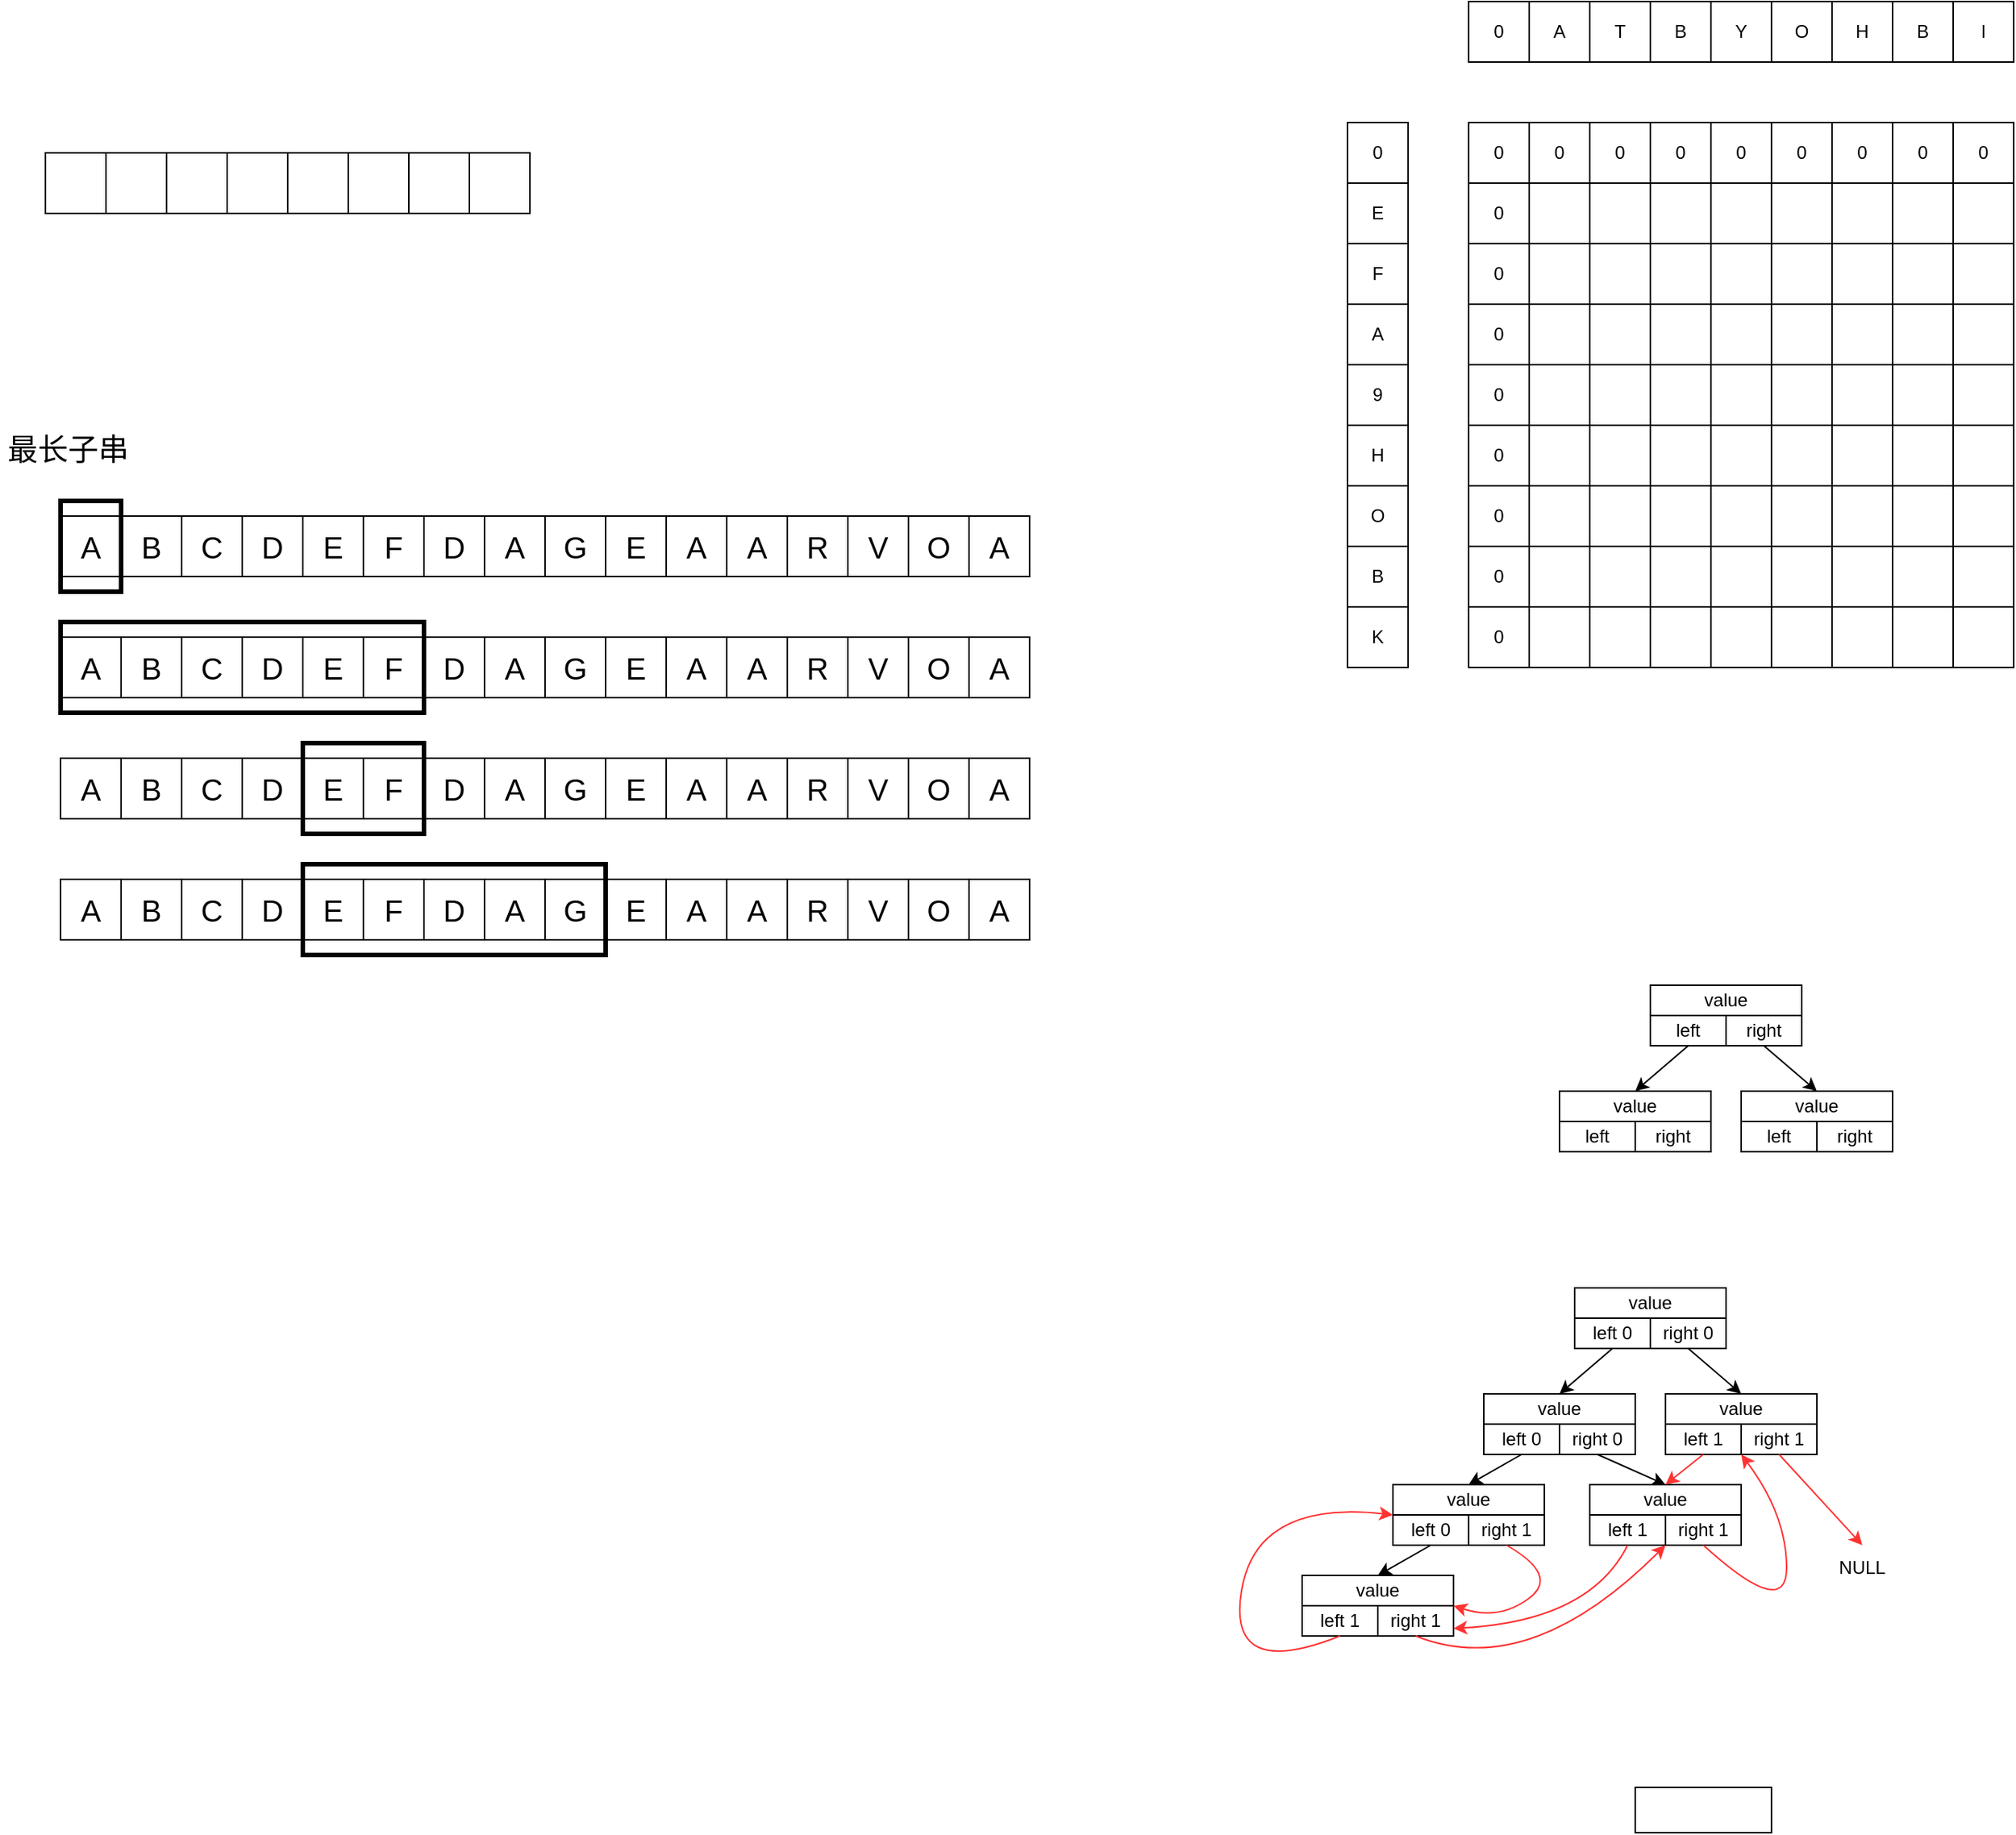 <mxfile version="26.2.4">
  <diagram name="第 1 页" id="3titgzVjiqhGqrw3cSma">
    <mxGraphModel dx="371" dy="494" grid="1" gridSize="10" guides="1" tooltips="1" connect="1" arrows="1" fold="1" page="1" pageScale="1" pageWidth="827" pageHeight="1169" math="0" shadow="0">
      <root>
        <mxCell id="0" />
        <mxCell id="1" parent="0" />
        <mxCell id="JuDqGbbSawKdHC7prrvu-1" value="" style="rounded=0;whiteSpace=wrap;html=1;" parent="1" vertex="1">
          <mxGeometry x="80" y="200" width="40" height="40" as="geometry" />
        </mxCell>
        <mxCell id="JuDqGbbSawKdHC7prrvu-2" value="" style="rounded=0;whiteSpace=wrap;html=1;" parent="1" vertex="1">
          <mxGeometry x="120" y="200" width="40" height="40" as="geometry" />
        </mxCell>
        <mxCell id="JuDqGbbSawKdHC7prrvu-5" value="" style="rounded=0;whiteSpace=wrap;html=1;" parent="1" vertex="1">
          <mxGeometry x="160" y="200" width="40" height="40" as="geometry" />
        </mxCell>
        <mxCell id="JuDqGbbSawKdHC7prrvu-6" value="" style="rounded=0;whiteSpace=wrap;html=1;" parent="1" vertex="1">
          <mxGeometry x="200" y="200" width="40" height="40" as="geometry" />
        </mxCell>
        <mxCell id="JuDqGbbSawKdHC7prrvu-7" value="" style="rounded=0;whiteSpace=wrap;html=1;" parent="1" vertex="1">
          <mxGeometry x="240" y="200" width="40" height="40" as="geometry" />
        </mxCell>
        <mxCell id="JuDqGbbSawKdHC7prrvu-8" value="" style="rounded=0;whiteSpace=wrap;html=1;" parent="1" vertex="1">
          <mxGeometry x="280" y="200" width="40" height="40" as="geometry" />
        </mxCell>
        <mxCell id="JuDqGbbSawKdHC7prrvu-9" value="" style="rounded=0;whiteSpace=wrap;html=1;" parent="1" vertex="1">
          <mxGeometry x="320" y="200" width="40" height="40" as="geometry" />
        </mxCell>
        <mxCell id="JuDqGbbSawKdHC7prrvu-10" value="" style="rounded=0;whiteSpace=wrap;html=1;" parent="1" vertex="1">
          <mxGeometry x="360" y="200" width="40" height="40" as="geometry" />
        </mxCell>
        <mxCell id="JuDqGbbSawKdHC7prrvu-12" value="&lt;font style=&quot;font-size: 20px;&quot;&gt;A&lt;/font&gt;" style="rounded=0;whiteSpace=wrap;html=1;" parent="1" vertex="1">
          <mxGeometry x="90" y="440" width="40" height="40" as="geometry" />
        </mxCell>
        <mxCell id="JuDqGbbSawKdHC7prrvu-20" value="&lt;font style=&quot;font-size: 20px;&quot;&gt;最长子串&lt;/font&gt;" style="text;html=1;align=center;verticalAlign=middle;whiteSpace=wrap;rounded=0;" parent="1" vertex="1">
          <mxGeometry x="50" y="380" width="90" height="30" as="geometry" />
        </mxCell>
        <mxCell id="JuDqGbbSawKdHC7prrvu-21" value="&lt;font style=&quot;font-size: 20px;&quot;&gt;B&lt;/font&gt;" style="rounded=0;whiteSpace=wrap;html=1;" parent="1" vertex="1">
          <mxGeometry x="130" y="440" width="40" height="40" as="geometry" />
        </mxCell>
        <mxCell id="JuDqGbbSawKdHC7prrvu-22" value="&lt;font style=&quot;font-size: 20px;&quot;&gt;C&lt;/font&gt;" style="rounded=0;whiteSpace=wrap;html=1;" parent="1" vertex="1">
          <mxGeometry x="170" y="440" width="40" height="40" as="geometry" />
        </mxCell>
        <mxCell id="JuDqGbbSawKdHC7prrvu-23" value="&lt;font style=&quot;font-size: 20px;&quot;&gt;D&lt;/font&gt;" style="rounded=0;whiteSpace=wrap;html=1;" parent="1" vertex="1">
          <mxGeometry x="210" y="440" width="40" height="40" as="geometry" />
        </mxCell>
        <mxCell id="JuDqGbbSawKdHC7prrvu-24" value="&lt;font style=&quot;font-size: 20px;&quot;&gt;E&lt;/font&gt;" style="rounded=0;whiteSpace=wrap;html=1;" parent="1" vertex="1">
          <mxGeometry x="250" y="440" width="40" height="40" as="geometry" />
        </mxCell>
        <mxCell id="JuDqGbbSawKdHC7prrvu-25" value="&lt;font style=&quot;font-size: 20px;&quot;&gt;F&lt;/font&gt;" style="rounded=0;whiteSpace=wrap;html=1;" parent="1" vertex="1">
          <mxGeometry x="290" y="440" width="40" height="40" as="geometry" />
        </mxCell>
        <mxCell id="JuDqGbbSawKdHC7prrvu-26" value="&lt;font style=&quot;font-size: 20px;&quot;&gt;D&lt;/font&gt;" style="rounded=0;whiteSpace=wrap;html=1;" parent="1" vertex="1">
          <mxGeometry x="330" y="440" width="40" height="40" as="geometry" />
        </mxCell>
        <mxCell id="JuDqGbbSawKdHC7prrvu-27" value="&lt;font style=&quot;font-size: 20px;&quot;&gt;A&lt;/font&gt;" style="rounded=0;whiteSpace=wrap;html=1;" parent="1" vertex="1">
          <mxGeometry x="370" y="440" width="40" height="40" as="geometry" />
        </mxCell>
        <mxCell id="JuDqGbbSawKdHC7prrvu-28" value="&lt;font style=&quot;font-size: 20px;&quot;&gt;G&lt;/font&gt;" style="rounded=0;whiteSpace=wrap;html=1;" parent="1" vertex="1">
          <mxGeometry x="410" y="440" width="40" height="40" as="geometry" />
        </mxCell>
        <mxCell id="JuDqGbbSawKdHC7prrvu-29" value="&lt;font style=&quot;font-size: 20px;&quot;&gt;E&lt;/font&gt;" style="rounded=0;whiteSpace=wrap;html=1;" parent="1" vertex="1">
          <mxGeometry x="450" y="440" width="40" height="40" as="geometry" />
        </mxCell>
        <mxCell id="JuDqGbbSawKdHC7prrvu-30" value="&lt;font style=&quot;font-size: 20px;&quot;&gt;A&lt;/font&gt;" style="rounded=0;whiteSpace=wrap;html=1;" parent="1" vertex="1">
          <mxGeometry x="490" y="440" width="40" height="40" as="geometry" />
        </mxCell>
        <mxCell id="JuDqGbbSawKdHC7prrvu-31" value="&lt;font style=&quot;font-size: 20px;&quot;&gt;A&lt;/font&gt;" style="rounded=0;whiteSpace=wrap;html=1;" parent="1" vertex="1">
          <mxGeometry x="530" y="440" width="40" height="40" as="geometry" />
        </mxCell>
        <mxCell id="JuDqGbbSawKdHC7prrvu-32" value="&lt;font style=&quot;font-size: 20px;&quot;&gt;R&lt;/font&gt;" style="rounded=0;whiteSpace=wrap;html=1;" parent="1" vertex="1">
          <mxGeometry x="570" y="440" width="40" height="40" as="geometry" />
        </mxCell>
        <mxCell id="JuDqGbbSawKdHC7prrvu-33" value="&lt;font style=&quot;font-size: 20px;&quot;&gt;V&lt;/font&gt;" style="rounded=0;whiteSpace=wrap;html=1;" parent="1" vertex="1">
          <mxGeometry x="610" y="440" width="40" height="40" as="geometry" />
        </mxCell>
        <mxCell id="JuDqGbbSawKdHC7prrvu-34" value="&lt;font style=&quot;font-size: 20px;&quot;&gt;O&lt;/font&gt;" style="rounded=0;whiteSpace=wrap;html=1;" parent="1" vertex="1">
          <mxGeometry x="650" y="440" width="40" height="40" as="geometry" />
        </mxCell>
        <mxCell id="JuDqGbbSawKdHC7prrvu-35" value="&lt;font style=&quot;font-size: 20px;&quot;&gt;A&lt;/font&gt;" style="rounded=0;whiteSpace=wrap;html=1;" parent="1" vertex="1">
          <mxGeometry x="690" y="440" width="40" height="40" as="geometry" />
        </mxCell>
        <mxCell id="JuDqGbbSawKdHC7prrvu-11" value="" style="rounded=0;whiteSpace=wrap;html=1;fillColor=none;strokeWidth=3;" parent="1" vertex="1">
          <mxGeometry x="90" y="430" width="40" height="60" as="geometry" />
        </mxCell>
        <mxCell id="JuDqGbbSawKdHC7prrvu-53" value="&lt;font style=&quot;font-size: 20px;&quot;&gt;A&lt;/font&gt;" style="rounded=0;whiteSpace=wrap;html=1;" parent="1" vertex="1">
          <mxGeometry x="90" y="520" width="40" height="40" as="geometry" />
        </mxCell>
        <mxCell id="JuDqGbbSawKdHC7prrvu-54" value="&lt;font style=&quot;font-size: 20px;&quot;&gt;B&lt;/font&gt;" style="rounded=0;whiteSpace=wrap;html=1;" parent="1" vertex="1">
          <mxGeometry x="130" y="520" width="40" height="40" as="geometry" />
        </mxCell>
        <mxCell id="JuDqGbbSawKdHC7prrvu-55" value="&lt;font style=&quot;font-size: 20px;&quot;&gt;C&lt;/font&gt;" style="rounded=0;whiteSpace=wrap;html=1;" parent="1" vertex="1">
          <mxGeometry x="170" y="520" width="40" height="40" as="geometry" />
        </mxCell>
        <mxCell id="JuDqGbbSawKdHC7prrvu-56" value="&lt;font style=&quot;font-size: 20px;&quot;&gt;D&lt;/font&gt;" style="rounded=0;whiteSpace=wrap;html=1;" parent="1" vertex="1">
          <mxGeometry x="210" y="520" width="40" height="40" as="geometry" />
        </mxCell>
        <mxCell id="JuDqGbbSawKdHC7prrvu-57" value="&lt;font style=&quot;font-size: 20px;&quot;&gt;E&lt;/font&gt;" style="rounded=0;whiteSpace=wrap;html=1;" parent="1" vertex="1">
          <mxGeometry x="250" y="520" width="40" height="40" as="geometry" />
        </mxCell>
        <mxCell id="JuDqGbbSawKdHC7prrvu-58" value="&lt;font style=&quot;font-size: 20px;&quot;&gt;F&lt;/font&gt;" style="rounded=0;whiteSpace=wrap;html=1;" parent="1" vertex="1">
          <mxGeometry x="290" y="520" width="40" height="40" as="geometry" />
        </mxCell>
        <mxCell id="JuDqGbbSawKdHC7prrvu-59" value="&lt;font style=&quot;font-size: 20px;&quot;&gt;D&lt;/font&gt;" style="rounded=0;whiteSpace=wrap;html=1;" parent="1" vertex="1">
          <mxGeometry x="330" y="520" width="40" height="40" as="geometry" />
        </mxCell>
        <mxCell id="JuDqGbbSawKdHC7prrvu-60" value="&lt;font style=&quot;font-size: 20px;&quot;&gt;A&lt;/font&gt;" style="rounded=0;whiteSpace=wrap;html=1;" parent="1" vertex="1">
          <mxGeometry x="370" y="520" width="40" height="40" as="geometry" />
        </mxCell>
        <mxCell id="JuDqGbbSawKdHC7prrvu-61" value="&lt;font style=&quot;font-size: 20px;&quot;&gt;G&lt;/font&gt;" style="rounded=0;whiteSpace=wrap;html=1;" parent="1" vertex="1">
          <mxGeometry x="410" y="520" width="40" height="40" as="geometry" />
        </mxCell>
        <mxCell id="JuDqGbbSawKdHC7prrvu-62" value="&lt;font style=&quot;font-size: 20px;&quot;&gt;E&lt;/font&gt;" style="rounded=0;whiteSpace=wrap;html=1;" parent="1" vertex="1">
          <mxGeometry x="450" y="520" width="40" height="40" as="geometry" />
        </mxCell>
        <mxCell id="JuDqGbbSawKdHC7prrvu-63" value="&lt;font style=&quot;font-size: 20px;&quot;&gt;A&lt;/font&gt;" style="rounded=0;whiteSpace=wrap;html=1;" parent="1" vertex="1">
          <mxGeometry x="490" y="520" width="40" height="40" as="geometry" />
        </mxCell>
        <mxCell id="JuDqGbbSawKdHC7prrvu-64" value="&lt;font style=&quot;font-size: 20px;&quot;&gt;A&lt;/font&gt;" style="rounded=0;whiteSpace=wrap;html=1;" parent="1" vertex="1">
          <mxGeometry x="530" y="520" width="40" height="40" as="geometry" />
        </mxCell>
        <mxCell id="JuDqGbbSawKdHC7prrvu-65" value="&lt;font style=&quot;font-size: 20px;&quot;&gt;R&lt;/font&gt;" style="rounded=0;whiteSpace=wrap;html=1;" parent="1" vertex="1">
          <mxGeometry x="570" y="520" width="40" height="40" as="geometry" />
        </mxCell>
        <mxCell id="JuDqGbbSawKdHC7prrvu-66" value="&lt;font style=&quot;font-size: 20px;&quot;&gt;V&lt;/font&gt;" style="rounded=0;whiteSpace=wrap;html=1;" parent="1" vertex="1">
          <mxGeometry x="610" y="520" width="40" height="40" as="geometry" />
        </mxCell>
        <mxCell id="JuDqGbbSawKdHC7prrvu-67" value="&lt;font style=&quot;font-size: 20px;&quot;&gt;O&lt;/font&gt;" style="rounded=0;whiteSpace=wrap;html=1;" parent="1" vertex="1">
          <mxGeometry x="650" y="520" width="40" height="40" as="geometry" />
        </mxCell>
        <mxCell id="JuDqGbbSawKdHC7prrvu-68" value="&lt;font style=&quot;font-size: 20px;&quot;&gt;A&lt;/font&gt;" style="rounded=0;whiteSpace=wrap;html=1;" parent="1" vertex="1">
          <mxGeometry x="690" y="520" width="40" height="40" as="geometry" />
        </mxCell>
        <mxCell id="JuDqGbbSawKdHC7prrvu-69" value="" style="rounded=0;whiteSpace=wrap;html=1;fillColor=none;strokeWidth=3;" parent="1" vertex="1">
          <mxGeometry x="90" y="510" width="240" height="60" as="geometry" />
        </mxCell>
        <mxCell id="JuDqGbbSawKdHC7prrvu-71" value="&lt;font style=&quot;font-size: 20px;&quot;&gt;A&lt;/font&gt;" style="rounded=0;whiteSpace=wrap;html=1;" parent="1" vertex="1">
          <mxGeometry x="90" y="600" width="40" height="40" as="geometry" />
        </mxCell>
        <mxCell id="JuDqGbbSawKdHC7prrvu-72" value="&lt;font style=&quot;font-size: 20px;&quot;&gt;B&lt;/font&gt;" style="rounded=0;whiteSpace=wrap;html=1;" parent="1" vertex="1">
          <mxGeometry x="130" y="600" width="40" height="40" as="geometry" />
        </mxCell>
        <mxCell id="JuDqGbbSawKdHC7prrvu-73" value="&lt;font style=&quot;font-size: 20px;&quot;&gt;C&lt;/font&gt;" style="rounded=0;whiteSpace=wrap;html=1;" parent="1" vertex="1">
          <mxGeometry x="170" y="600" width="40" height="40" as="geometry" />
        </mxCell>
        <mxCell id="JuDqGbbSawKdHC7prrvu-74" value="&lt;font style=&quot;font-size: 20px;&quot;&gt;D&lt;/font&gt;" style="rounded=0;whiteSpace=wrap;html=1;" parent="1" vertex="1">
          <mxGeometry x="210" y="600" width="40" height="40" as="geometry" />
        </mxCell>
        <mxCell id="JuDqGbbSawKdHC7prrvu-75" value="&lt;font style=&quot;font-size: 20px;&quot;&gt;E&lt;/font&gt;" style="rounded=0;whiteSpace=wrap;html=1;" parent="1" vertex="1">
          <mxGeometry x="250" y="600" width="40" height="40" as="geometry" />
        </mxCell>
        <mxCell id="JuDqGbbSawKdHC7prrvu-76" value="&lt;font style=&quot;font-size: 20px;&quot;&gt;F&lt;/font&gt;" style="rounded=0;whiteSpace=wrap;html=1;" parent="1" vertex="1">
          <mxGeometry x="290" y="600" width="40" height="40" as="geometry" />
        </mxCell>
        <mxCell id="JuDqGbbSawKdHC7prrvu-77" value="&lt;font style=&quot;font-size: 20px;&quot;&gt;D&lt;/font&gt;" style="rounded=0;whiteSpace=wrap;html=1;" parent="1" vertex="1">
          <mxGeometry x="330" y="600" width="40" height="40" as="geometry" />
        </mxCell>
        <mxCell id="JuDqGbbSawKdHC7prrvu-78" value="&lt;font style=&quot;font-size: 20px;&quot;&gt;A&lt;/font&gt;" style="rounded=0;whiteSpace=wrap;html=1;" parent="1" vertex="1">
          <mxGeometry x="370" y="600" width="40" height="40" as="geometry" />
        </mxCell>
        <mxCell id="JuDqGbbSawKdHC7prrvu-79" value="&lt;font style=&quot;font-size: 20px;&quot;&gt;G&lt;/font&gt;" style="rounded=0;whiteSpace=wrap;html=1;" parent="1" vertex="1">
          <mxGeometry x="410" y="600" width="40" height="40" as="geometry" />
        </mxCell>
        <mxCell id="JuDqGbbSawKdHC7prrvu-80" value="&lt;font style=&quot;font-size: 20px;&quot;&gt;E&lt;/font&gt;" style="rounded=0;whiteSpace=wrap;html=1;" parent="1" vertex="1">
          <mxGeometry x="450" y="600" width="40" height="40" as="geometry" />
        </mxCell>
        <mxCell id="JuDqGbbSawKdHC7prrvu-81" value="&lt;font style=&quot;font-size: 20px;&quot;&gt;A&lt;/font&gt;" style="rounded=0;whiteSpace=wrap;html=1;" parent="1" vertex="1">
          <mxGeometry x="490" y="600" width="40" height="40" as="geometry" />
        </mxCell>
        <mxCell id="JuDqGbbSawKdHC7prrvu-82" value="&lt;font style=&quot;font-size: 20px;&quot;&gt;A&lt;/font&gt;" style="rounded=0;whiteSpace=wrap;html=1;" parent="1" vertex="1">
          <mxGeometry x="530" y="600" width="40" height="40" as="geometry" />
        </mxCell>
        <mxCell id="JuDqGbbSawKdHC7prrvu-83" value="&lt;font style=&quot;font-size: 20px;&quot;&gt;R&lt;/font&gt;" style="rounded=0;whiteSpace=wrap;html=1;" parent="1" vertex="1">
          <mxGeometry x="570" y="600" width="40" height="40" as="geometry" />
        </mxCell>
        <mxCell id="JuDqGbbSawKdHC7prrvu-84" value="&lt;font style=&quot;font-size: 20px;&quot;&gt;V&lt;/font&gt;" style="rounded=0;whiteSpace=wrap;html=1;" parent="1" vertex="1">
          <mxGeometry x="610" y="600" width="40" height="40" as="geometry" />
        </mxCell>
        <mxCell id="JuDqGbbSawKdHC7prrvu-85" value="&lt;font style=&quot;font-size: 20px;&quot;&gt;O&lt;/font&gt;" style="rounded=0;whiteSpace=wrap;html=1;" parent="1" vertex="1">
          <mxGeometry x="650" y="600" width="40" height="40" as="geometry" />
        </mxCell>
        <mxCell id="JuDqGbbSawKdHC7prrvu-86" value="&lt;font style=&quot;font-size: 20px;&quot;&gt;A&lt;/font&gt;" style="rounded=0;whiteSpace=wrap;html=1;" parent="1" vertex="1">
          <mxGeometry x="690" y="600" width="40" height="40" as="geometry" />
        </mxCell>
        <mxCell id="JuDqGbbSawKdHC7prrvu-87" value="" style="rounded=0;whiteSpace=wrap;html=1;fillColor=none;strokeWidth=3;" parent="1" vertex="1">
          <mxGeometry x="250" y="590" width="80" height="60" as="geometry" />
        </mxCell>
        <mxCell id="JuDqGbbSawKdHC7prrvu-88" value="&lt;font style=&quot;font-size: 20px;&quot;&gt;A&lt;/font&gt;" style="rounded=0;whiteSpace=wrap;html=1;" parent="1" vertex="1">
          <mxGeometry x="90" y="680" width="40" height="40" as="geometry" />
        </mxCell>
        <mxCell id="JuDqGbbSawKdHC7prrvu-89" value="&lt;font style=&quot;font-size: 20px;&quot;&gt;B&lt;/font&gt;" style="rounded=0;whiteSpace=wrap;html=1;" parent="1" vertex="1">
          <mxGeometry x="130" y="680" width="40" height="40" as="geometry" />
        </mxCell>
        <mxCell id="JuDqGbbSawKdHC7prrvu-90" value="&lt;font style=&quot;font-size: 20px;&quot;&gt;C&lt;/font&gt;" style="rounded=0;whiteSpace=wrap;html=1;" parent="1" vertex="1">
          <mxGeometry x="170" y="680" width="40" height="40" as="geometry" />
        </mxCell>
        <mxCell id="JuDqGbbSawKdHC7prrvu-91" value="&lt;font style=&quot;font-size: 20px;&quot;&gt;D&lt;/font&gt;" style="rounded=0;whiteSpace=wrap;html=1;" parent="1" vertex="1">
          <mxGeometry x="210" y="680" width="40" height="40" as="geometry" />
        </mxCell>
        <mxCell id="JuDqGbbSawKdHC7prrvu-92" value="&lt;font style=&quot;font-size: 20px;&quot;&gt;E&lt;/font&gt;" style="rounded=0;whiteSpace=wrap;html=1;" parent="1" vertex="1">
          <mxGeometry x="250" y="680" width="40" height="40" as="geometry" />
        </mxCell>
        <mxCell id="JuDqGbbSawKdHC7prrvu-93" value="&lt;font style=&quot;font-size: 20px;&quot;&gt;F&lt;/font&gt;" style="rounded=0;whiteSpace=wrap;html=1;" parent="1" vertex="1">
          <mxGeometry x="290" y="680" width="40" height="40" as="geometry" />
        </mxCell>
        <mxCell id="JuDqGbbSawKdHC7prrvu-94" value="&lt;font style=&quot;font-size: 20px;&quot;&gt;D&lt;/font&gt;" style="rounded=0;whiteSpace=wrap;html=1;" parent="1" vertex="1">
          <mxGeometry x="330" y="680" width="40" height="40" as="geometry" />
        </mxCell>
        <mxCell id="JuDqGbbSawKdHC7prrvu-95" value="&lt;font style=&quot;font-size: 20px;&quot;&gt;A&lt;/font&gt;" style="rounded=0;whiteSpace=wrap;html=1;" parent="1" vertex="1">
          <mxGeometry x="370" y="680" width="40" height="40" as="geometry" />
        </mxCell>
        <mxCell id="JuDqGbbSawKdHC7prrvu-96" value="&lt;font style=&quot;font-size: 20px;&quot;&gt;G&lt;/font&gt;" style="rounded=0;whiteSpace=wrap;html=1;" parent="1" vertex="1">
          <mxGeometry x="410" y="680" width="40" height="40" as="geometry" />
        </mxCell>
        <mxCell id="JuDqGbbSawKdHC7prrvu-97" value="&lt;font style=&quot;font-size: 20px;&quot;&gt;E&lt;/font&gt;" style="rounded=0;whiteSpace=wrap;html=1;" parent="1" vertex="1">
          <mxGeometry x="450" y="680" width="40" height="40" as="geometry" />
        </mxCell>
        <mxCell id="JuDqGbbSawKdHC7prrvu-98" value="&lt;font style=&quot;font-size: 20px;&quot;&gt;A&lt;/font&gt;" style="rounded=0;whiteSpace=wrap;html=1;" parent="1" vertex="1">
          <mxGeometry x="490" y="680" width="40" height="40" as="geometry" />
        </mxCell>
        <mxCell id="JuDqGbbSawKdHC7prrvu-99" value="&lt;font style=&quot;font-size: 20px;&quot;&gt;A&lt;/font&gt;" style="rounded=0;whiteSpace=wrap;html=1;" parent="1" vertex="1">
          <mxGeometry x="530" y="680" width="40" height="40" as="geometry" />
        </mxCell>
        <mxCell id="JuDqGbbSawKdHC7prrvu-100" value="&lt;font style=&quot;font-size: 20px;&quot;&gt;R&lt;/font&gt;" style="rounded=0;whiteSpace=wrap;html=1;" parent="1" vertex="1">
          <mxGeometry x="570" y="680" width="40" height="40" as="geometry" />
        </mxCell>
        <mxCell id="JuDqGbbSawKdHC7prrvu-101" value="&lt;font style=&quot;font-size: 20px;&quot;&gt;V&lt;/font&gt;" style="rounded=0;whiteSpace=wrap;html=1;" parent="1" vertex="1">
          <mxGeometry x="610" y="680" width="40" height="40" as="geometry" />
        </mxCell>
        <mxCell id="JuDqGbbSawKdHC7prrvu-102" value="&lt;font style=&quot;font-size: 20px;&quot;&gt;O&lt;/font&gt;" style="rounded=0;whiteSpace=wrap;html=1;" parent="1" vertex="1">
          <mxGeometry x="650" y="680" width="40" height="40" as="geometry" />
        </mxCell>
        <mxCell id="JuDqGbbSawKdHC7prrvu-103" value="&lt;font style=&quot;font-size: 20px;&quot;&gt;A&lt;/font&gt;" style="rounded=0;whiteSpace=wrap;html=1;" parent="1" vertex="1">
          <mxGeometry x="690" y="680" width="40" height="40" as="geometry" />
        </mxCell>
        <mxCell id="JuDqGbbSawKdHC7prrvu-104" value="" style="rounded=0;whiteSpace=wrap;html=1;fillColor=none;strokeWidth=3;" parent="1" vertex="1">
          <mxGeometry x="250" y="670" width="200" height="60" as="geometry" />
        </mxCell>
        <mxCell id="JuDqGbbSawKdHC7prrvu-105" value="0" style="rounded=0;whiteSpace=wrap;html=1;" parent="1" vertex="1">
          <mxGeometry x="1020" y="180" width="40" height="40" as="geometry" />
        </mxCell>
        <mxCell id="JuDqGbbSawKdHC7prrvu-106" value="0" style="rounded=0;whiteSpace=wrap;html=1;" parent="1" vertex="1">
          <mxGeometry x="1060" y="180" width="40" height="40" as="geometry" />
        </mxCell>
        <mxCell id="JuDqGbbSawKdHC7prrvu-107" value="0" style="rounded=0;whiteSpace=wrap;html=1;" parent="1" vertex="1">
          <mxGeometry x="1100" y="180" width="40" height="40" as="geometry" />
        </mxCell>
        <mxCell id="JuDqGbbSawKdHC7prrvu-108" value="0" style="rounded=0;whiteSpace=wrap;html=1;" parent="1" vertex="1">
          <mxGeometry x="1140" y="180" width="40" height="40" as="geometry" />
        </mxCell>
        <mxCell id="JuDqGbbSawKdHC7prrvu-109" value="0" style="rounded=0;whiteSpace=wrap;html=1;" parent="1" vertex="1">
          <mxGeometry x="1180" y="180" width="40" height="40" as="geometry" />
        </mxCell>
        <mxCell id="JuDqGbbSawKdHC7prrvu-110" value="0" style="rounded=0;whiteSpace=wrap;html=1;" parent="1" vertex="1">
          <mxGeometry x="1220" y="180" width="40" height="40" as="geometry" />
        </mxCell>
        <mxCell id="JuDqGbbSawKdHC7prrvu-111" value="0" style="rounded=0;whiteSpace=wrap;html=1;" parent="1" vertex="1">
          <mxGeometry x="1260" y="180" width="40" height="40" as="geometry" />
        </mxCell>
        <mxCell id="JuDqGbbSawKdHC7prrvu-112" value="0" style="rounded=0;whiteSpace=wrap;html=1;" parent="1" vertex="1">
          <mxGeometry x="1300" y="180" width="40" height="40" as="geometry" />
        </mxCell>
        <mxCell id="JuDqGbbSawKdHC7prrvu-113" value="0" style="rounded=0;whiteSpace=wrap;html=1;" parent="1" vertex="1">
          <mxGeometry x="1020" y="220" width="40" height="40" as="geometry" />
        </mxCell>
        <mxCell id="JuDqGbbSawKdHC7prrvu-114" value="" style="rounded=0;whiteSpace=wrap;html=1;" parent="1" vertex="1">
          <mxGeometry x="1060" y="220" width="40" height="40" as="geometry" />
        </mxCell>
        <mxCell id="JuDqGbbSawKdHC7prrvu-115" value="" style="rounded=0;whiteSpace=wrap;html=1;" parent="1" vertex="1">
          <mxGeometry x="1100" y="220" width="40" height="40" as="geometry" />
        </mxCell>
        <mxCell id="JuDqGbbSawKdHC7prrvu-116" value="" style="rounded=0;whiteSpace=wrap;html=1;" parent="1" vertex="1">
          <mxGeometry x="1140" y="220" width="40" height="40" as="geometry" />
        </mxCell>
        <mxCell id="JuDqGbbSawKdHC7prrvu-117" value="" style="rounded=0;whiteSpace=wrap;html=1;" parent="1" vertex="1">
          <mxGeometry x="1180" y="220" width="40" height="40" as="geometry" />
        </mxCell>
        <mxCell id="JuDqGbbSawKdHC7prrvu-118" value="" style="rounded=0;whiteSpace=wrap;html=1;" parent="1" vertex="1">
          <mxGeometry x="1220" y="220" width="40" height="40" as="geometry" />
        </mxCell>
        <mxCell id="JuDqGbbSawKdHC7prrvu-119" value="" style="rounded=0;whiteSpace=wrap;html=1;" parent="1" vertex="1">
          <mxGeometry x="1260" y="220" width="40" height="40" as="geometry" />
        </mxCell>
        <mxCell id="JuDqGbbSawKdHC7prrvu-120" value="" style="rounded=0;whiteSpace=wrap;html=1;" parent="1" vertex="1">
          <mxGeometry x="1300" y="220" width="40" height="40" as="geometry" />
        </mxCell>
        <mxCell id="JuDqGbbSawKdHC7prrvu-121" value="0" style="rounded=0;whiteSpace=wrap;html=1;" parent="1" vertex="1">
          <mxGeometry x="1020" y="260" width="40" height="40" as="geometry" />
        </mxCell>
        <mxCell id="JuDqGbbSawKdHC7prrvu-122" value="" style="rounded=0;whiteSpace=wrap;html=1;" parent="1" vertex="1">
          <mxGeometry x="1060" y="260" width="40" height="40" as="geometry" />
        </mxCell>
        <mxCell id="JuDqGbbSawKdHC7prrvu-123" value="" style="rounded=0;whiteSpace=wrap;html=1;" parent="1" vertex="1">
          <mxGeometry x="1100" y="260" width="40" height="40" as="geometry" />
        </mxCell>
        <mxCell id="JuDqGbbSawKdHC7prrvu-124" value="" style="rounded=0;whiteSpace=wrap;html=1;" parent="1" vertex="1">
          <mxGeometry x="1140" y="260" width="40" height="40" as="geometry" />
        </mxCell>
        <mxCell id="JuDqGbbSawKdHC7prrvu-125" value="" style="rounded=0;whiteSpace=wrap;html=1;" parent="1" vertex="1">
          <mxGeometry x="1180" y="260" width="40" height="40" as="geometry" />
        </mxCell>
        <mxCell id="JuDqGbbSawKdHC7prrvu-126" value="" style="rounded=0;whiteSpace=wrap;html=1;" parent="1" vertex="1">
          <mxGeometry x="1220" y="260" width="40" height="40" as="geometry" />
        </mxCell>
        <mxCell id="JuDqGbbSawKdHC7prrvu-127" value="" style="rounded=0;whiteSpace=wrap;html=1;" parent="1" vertex="1">
          <mxGeometry x="1260" y="260" width="40" height="40" as="geometry" />
        </mxCell>
        <mxCell id="JuDqGbbSawKdHC7prrvu-128" value="" style="rounded=0;whiteSpace=wrap;html=1;" parent="1" vertex="1">
          <mxGeometry x="1300" y="260" width="40" height="40" as="geometry" />
        </mxCell>
        <mxCell id="JuDqGbbSawKdHC7prrvu-129" value="0" style="rounded=0;whiteSpace=wrap;html=1;" parent="1" vertex="1">
          <mxGeometry x="1020" y="300" width="40" height="40" as="geometry" />
        </mxCell>
        <mxCell id="JuDqGbbSawKdHC7prrvu-130" value="" style="rounded=0;whiteSpace=wrap;html=1;" parent="1" vertex="1">
          <mxGeometry x="1060" y="300" width="40" height="40" as="geometry" />
        </mxCell>
        <mxCell id="JuDqGbbSawKdHC7prrvu-131" value="" style="rounded=0;whiteSpace=wrap;html=1;" parent="1" vertex="1">
          <mxGeometry x="1100" y="300" width="40" height="40" as="geometry" />
        </mxCell>
        <mxCell id="JuDqGbbSawKdHC7prrvu-132" value="" style="rounded=0;whiteSpace=wrap;html=1;" parent="1" vertex="1">
          <mxGeometry x="1140" y="300" width="40" height="40" as="geometry" />
        </mxCell>
        <mxCell id="JuDqGbbSawKdHC7prrvu-133" value="" style="rounded=0;whiteSpace=wrap;html=1;" parent="1" vertex="1">
          <mxGeometry x="1180" y="300" width="40" height="40" as="geometry" />
        </mxCell>
        <mxCell id="JuDqGbbSawKdHC7prrvu-134" value="" style="rounded=0;whiteSpace=wrap;html=1;" parent="1" vertex="1">
          <mxGeometry x="1220" y="300" width="40" height="40" as="geometry" />
        </mxCell>
        <mxCell id="JuDqGbbSawKdHC7prrvu-135" value="" style="rounded=0;whiteSpace=wrap;html=1;" parent="1" vertex="1">
          <mxGeometry x="1260" y="300" width="40" height="40" as="geometry" />
        </mxCell>
        <mxCell id="JuDqGbbSawKdHC7prrvu-136" value="" style="rounded=0;whiteSpace=wrap;html=1;" parent="1" vertex="1">
          <mxGeometry x="1300" y="300" width="40" height="40" as="geometry" />
        </mxCell>
        <mxCell id="JuDqGbbSawKdHC7prrvu-137" value="0" style="rounded=0;whiteSpace=wrap;html=1;" parent="1" vertex="1">
          <mxGeometry x="1020" y="340" width="40" height="40" as="geometry" />
        </mxCell>
        <mxCell id="JuDqGbbSawKdHC7prrvu-138" value="" style="rounded=0;whiteSpace=wrap;html=1;" parent="1" vertex="1">
          <mxGeometry x="1060" y="340" width="40" height="40" as="geometry" />
        </mxCell>
        <mxCell id="JuDqGbbSawKdHC7prrvu-139" value="" style="rounded=0;whiteSpace=wrap;html=1;" parent="1" vertex="1">
          <mxGeometry x="1100" y="340" width="40" height="40" as="geometry" />
        </mxCell>
        <mxCell id="JuDqGbbSawKdHC7prrvu-140" value="" style="rounded=0;whiteSpace=wrap;html=1;" parent="1" vertex="1">
          <mxGeometry x="1140" y="340" width="40" height="40" as="geometry" />
        </mxCell>
        <mxCell id="JuDqGbbSawKdHC7prrvu-141" value="" style="rounded=0;whiteSpace=wrap;html=1;" parent="1" vertex="1">
          <mxGeometry x="1180" y="340" width="40" height="40" as="geometry" />
        </mxCell>
        <mxCell id="JuDqGbbSawKdHC7prrvu-142" value="" style="rounded=0;whiteSpace=wrap;html=1;" parent="1" vertex="1">
          <mxGeometry x="1220" y="340" width="40" height="40" as="geometry" />
        </mxCell>
        <mxCell id="JuDqGbbSawKdHC7prrvu-143" value="" style="rounded=0;whiteSpace=wrap;html=1;" parent="1" vertex="1">
          <mxGeometry x="1260" y="340" width="40" height="40" as="geometry" />
        </mxCell>
        <mxCell id="JuDqGbbSawKdHC7prrvu-144" value="" style="rounded=0;whiteSpace=wrap;html=1;" parent="1" vertex="1">
          <mxGeometry x="1300" y="340" width="40" height="40" as="geometry" />
        </mxCell>
        <mxCell id="JuDqGbbSawKdHC7prrvu-145" value="0" style="rounded=0;whiteSpace=wrap;html=1;" parent="1" vertex="1">
          <mxGeometry x="1020" y="380" width="40" height="40" as="geometry" />
        </mxCell>
        <mxCell id="JuDqGbbSawKdHC7prrvu-146" value="" style="rounded=0;whiteSpace=wrap;html=1;" parent="1" vertex="1">
          <mxGeometry x="1060" y="380" width="40" height="40" as="geometry" />
        </mxCell>
        <mxCell id="JuDqGbbSawKdHC7prrvu-147" value="" style="rounded=0;whiteSpace=wrap;html=1;" parent="1" vertex="1">
          <mxGeometry x="1100" y="380" width="40" height="40" as="geometry" />
        </mxCell>
        <mxCell id="JuDqGbbSawKdHC7prrvu-148" value="" style="rounded=0;whiteSpace=wrap;html=1;" parent="1" vertex="1">
          <mxGeometry x="1140" y="380" width="40" height="40" as="geometry" />
        </mxCell>
        <mxCell id="JuDqGbbSawKdHC7prrvu-149" value="" style="rounded=0;whiteSpace=wrap;html=1;" parent="1" vertex="1">
          <mxGeometry x="1180" y="380" width="40" height="40" as="geometry" />
        </mxCell>
        <mxCell id="JuDqGbbSawKdHC7prrvu-150" value="" style="rounded=0;whiteSpace=wrap;html=1;" parent="1" vertex="1">
          <mxGeometry x="1220" y="380" width="40" height="40" as="geometry" />
        </mxCell>
        <mxCell id="JuDqGbbSawKdHC7prrvu-151" value="" style="rounded=0;whiteSpace=wrap;html=1;" parent="1" vertex="1">
          <mxGeometry x="1260" y="380" width="40" height="40" as="geometry" />
        </mxCell>
        <mxCell id="JuDqGbbSawKdHC7prrvu-152" value="" style="rounded=0;whiteSpace=wrap;html=1;" parent="1" vertex="1">
          <mxGeometry x="1300" y="380" width="40" height="40" as="geometry" />
        </mxCell>
        <mxCell id="JuDqGbbSawKdHC7prrvu-153" value="0" style="rounded=0;whiteSpace=wrap;html=1;" parent="1" vertex="1">
          <mxGeometry x="1020" y="420" width="40" height="40" as="geometry" />
        </mxCell>
        <mxCell id="JuDqGbbSawKdHC7prrvu-154" value="" style="rounded=0;whiteSpace=wrap;html=1;" parent="1" vertex="1">
          <mxGeometry x="1060" y="420" width="40" height="40" as="geometry" />
        </mxCell>
        <mxCell id="JuDqGbbSawKdHC7prrvu-155" value="" style="rounded=0;whiteSpace=wrap;html=1;" parent="1" vertex="1">
          <mxGeometry x="1100" y="420" width="40" height="40" as="geometry" />
        </mxCell>
        <mxCell id="JuDqGbbSawKdHC7prrvu-156" value="" style="rounded=0;whiteSpace=wrap;html=1;" parent="1" vertex="1">
          <mxGeometry x="1140" y="420" width="40" height="40" as="geometry" />
        </mxCell>
        <mxCell id="JuDqGbbSawKdHC7prrvu-157" value="" style="rounded=0;whiteSpace=wrap;html=1;" parent="1" vertex="1">
          <mxGeometry x="1180" y="420" width="40" height="40" as="geometry" />
        </mxCell>
        <mxCell id="JuDqGbbSawKdHC7prrvu-158" value="" style="rounded=0;whiteSpace=wrap;html=1;" parent="1" vertex="1">
          <mxGeometry x="1220" y="420" width="40" height="40" as="geometry" />
        </mxCell>
        <mxCell id="JuDqGbbSawKdHC7prrvu-159" value="" style="rounded=0;whiteSpace=wrap;html=1;" parent="1" vertex="1">
          <mxGeometry x="1260" y="420" width="40" height="40" as="geometry" />
        </mxCell>
        <mxCell id="JuDqGbbSawKdHC7prrvu-160" value="" style="rounded=0;whiteSpace=wrap;html=1;" parent="1" vertex="1">
          <mxGeometry x="1300" y="420" width="40" height="40" as="geometry" />
        </mxCell>
        <mxCell id="JuDqGbbSawKdHC7prrvu-161" value="0" style="rounded=0;whiteSpace=wrap;html=1;" parent="1" vertex="1">
          <mxGeometry x="1020" y="460" width="40" height="40" as="geometry" />
        </mxCell>
        <mxCell id="JuDqGbbSawKdHC7prrvu-162" value="" style="rounded=0;whiteSpace=wrap;html=1;" parent="1" vertex="1">
          <mxGeometry x="1060" y="460" width="40" height="40" as="geometry" />
        </mxCell>
        <mxCell id="JuDqGbbSawKdHC7prrvu-163" value="" style="rounded=0;whiteSpace=wrap;html=1;" parent="1" vertex="1">
          <mxGeometry x="1100" y="460" width="40" height="40" as="geometry" />
        </mxCell>
        <mxCell id="JuDqGbbSawKdHC7prrvu-164" value="" style="rounded=0;whiteSpace=wrap;html=1;" parent="1" vertex="1">
          <mxGeometry x="1140" y="460" width="40" height="40" as="geometry" />
        </mxCell>
        <mxCell id="JuDqGbbSawKdHC7prrvu-165" value="" style="rounded=0;whiteSpace=wrap;html=1;" parent="1" vertex="1">
          <mxGeometry x="1180" y="460" width="40" height="40" as="geometry" />
        </mxCell>
        <mxCell id="JuDqGbbSawKdHC7prrvu-166" value="" style="rounded=0;whiteSpace=wrap;html=1;" parent="1" vertex="1">
          <mxGeometry x="1220" y="460" width="40" height="40" as="geometry" />
        </mxCell>
        <mxCell id="JuDqGbbSawKdHC7prrvu-167" value="" style="rounded=0;whiteSpace=wrap;html=1;" parent="1" vertex="1">
          <mxGeometry x="1260" y="460" width="40" height="40" as="geometry" />
        </mxCell>
        <mxCell id="JuDqGbbSawKdHC7prrvu-168" value="" style="rounded=0;whiteSpace=wrap;html=1;" parent="1" vertex="1">
          <mxGeometry x="1300" y="460" width="40" height="40" as="geometry" />
        </mxCell>
        <mxCell id="JuDqGbbSawKdHC7prrvu-170" value="A" style="rounded=0;whiteSpace=wrap;html=1;" parent="1" vertex="1">
          <mxGeometry x="1060" y="100" width="40" height="40" as="geometry" />
        </mxCell>
        <mxCell id="JuDqGbbSawKdHC7prrvu-171" value="T" style="rounded=0;whiteSpace=wrap;html=1;" parent="1" vertex="1">
          <mxGeometry x="1100" y="100" width="40" height="40" as="geometry" />
        </mxCell>
        <mxCell id="JuDqGbbSawKdHC7prrvu-172" value="B" style="rounded=0;whiteSpace=wrap;html=1;" parent="1" vertex="1">
          <mxGeometry x="1140" y="100" width="40" height="40" as="geometry" />
        </mxCell>
        <mxCell id="JuDqGbbSawKdHC7prrvu-173" value="Y" style="rounded=0;whiteSpace=wrap;html=1;" parent="1" vertex="1">
          <mxGeometry x="1180" y="100" width="40" height="40" as="geometry" />
        </mxCell>
        <mxCell id="JuDqGbbSawKdHC7prrvu-174" value="O" style="rounded=0;whiteSpace=wrap;html=1;" parent="1" vertex="1">
          <mxGeometry x="1220" y="100" width="40" height="40" as="geometry" />
        </mxCell>
        <mxCell id="JuDqGbbSawKdHC7prrvu-175" value="H" style="rounded=0;whiteSpace=wrap;html=1;" parent="1" vertex="1">
          <mxGeometry x="1260" y="100" width="40" height="40" as="geometry" />
        </mxCell>
        <mxCell id="JuDqGbbSawKdHC7prrvu-176" value="B" style="rounded=0;whiteSpace=wrap;html=1;" parent="1" vertex="1">
          <mxGeometry x="1300" y="100" width="40" height="40" as="geometry" />
        </mxCell>
        <mxCell id="JuDqGbbSawKdHC7prrvu-177" value="I" style="rounded=0;whiteSpace=wrap;html=1;" parent="1" vertex="1">
          <mxGeometry x="1340" y="100" width="40" height="40" as="geometry" />
        </mxCell>
        <mxCell id="JuDqGbbSawKdHC7prrvu-178" value="E" style="rounded=0;whiteSpace=wrap;html=1;" parent="1" vertex="1">
          <mxGeometry x="940" y="220" width="40" height="40" as="geometry" />
        </mxCell>
        <mxCell id="JuDqGbbSawKdHC7prrvu-179" value="F" style="rounded=0;whiteSpace=wrap;html=1;" parent="1" vertex="1">
          <mxGeometry x="940" y="260" width="40" height="40" as="geometry" />
        </mxCell>
        <mxCell id="JuDqGbbSawKdHC7prrvu-180" value="A" style="rounded=0;whiteSpace=wrap;html=1;" parent="1" vertex="1">
          <mxGeometry x="940" y="300" width="40" height="40" as="geometry" />
        </mxCell>
        <mxCell id="JuDqGbbSawKdHC7prrvu-181" value="9" style="rounded=0;whiteSpace=wrap;html=1;" parent="1" vertex="1">
          <mxGeometry x="940" y="340" width="40" height="40" as="geometry" />
        </mxCell>
        <mxCell id="JuDqGbbSawKdHC7prrvu-182" value="H" style="rounded=0;whiteSpace=wrap;html=1;" parent="1" vertex="1">
          <mxGeometry x="940" y="380" width="40" height="40" as="geometry" />
        </mxCell>
        <mxCell id="JuDqGbbSawKdHC7prrvu-183" value="O" style="rounded=0;whiteSpace=wrap;html=1;" parent="1" vertex="1">
          <mxGeometry x="940" y="420" width="40" height="40" as="geometry" />
        </mxCell>
        <mxCell id="JuDqGbbSawKdHC7prrvu-184" value="B" style="rounded=0;whiteSpace=wrap;html=1;" parent="1" vertex="1">
          <mxGeometry x="940" y="460" width="40" height="40" as="geometry" />
        </mxCell>
        <mxCell id="JuDqGbbSawKdHC7prrvu-185" value="K" style="rounded=0;whiteSpace=wrap;html=1;" parent="1" vertex="1">
          <mxGeometry x="940" y="500" width="40" height="40" as="geometry" />
        </mxCell>
        <mxCell id="JuDqGbbSawKdHC7prrvu-186" value="0" style="rounded=0;whiteSpace=wrap;html=1;" parent="1" vertex="1">
          <mxGeometry x="1340" y="180" width="40" height="40" as="geometry" />
        </mxCell>
        <mxCell id="JuDqGbbSawKdHC7prrvu-187" value="" style="rounded=0;whiteSpace=wrap;html=1;" parent="1" vertex="1">
          <mxGeometry x="1340" y="220" width="40" height="40" as="geometry" />
        </mxCell>
        <mxCell id="JuDqGbbSawKdHC7prrvu-188" value="" style="rounded=0;whiteSpace=wrap;html=1;" parent="1" vertex="1">
          <mxGeometry x="1340" y="260" width="40" height="40" as="geometry" />
        </mxCell>
        <mxCell id="JuDqGbbSawKdHC7prrvu-189" value="" style="rounded=0;whiteSpace=wrap;html=1;" parent="1" vertex="1">
          <mxGeometry x="1340" y="300" width="40" height="40" as="geometry" />
        </mxCell>
        <mxCell id="JuDqGbbSawKdHC7prrvu-190" value="" style="rounded=0;whiteSpace=wrap;html=1;" parent="1" vertex="1">
          <mxGeometry x="1340" y="340" width="40" height="40" as="geometry" />
        </mxCell>
        <mxCell id="JuDqGbbSawKdHC7prrvu-191" value="" style="rounded=0;whiteSpace=wrap;html=1;" parent="1" vertex="1">
          <mxGeometry x="1340" y="380" width="40" height="40" as="geometry" />
        </mxCell>
        <mxCell id="JuDqGbbSawKdHC7prrvu-192" value="" style="rounded=0;whiteSpace=wrap;html=1;" parent="1" vertex="1">
          <mxGeometry x="1340" y="420" width="40" height="40" as="geometry" />
        </mxCell>
        <mxCell id="JuDqGbbSawKdHC7prrvu-193" value="" style="rounded=0;whiteSpace=wrap;html=1;" parent="1" vertex="1">
          <mxGeometry x="1340" y="460" width="40" height="40" as="geometry" />
        </mxCell>
        <mxCell id="JuDqGbbSawKdHC7prrvu-194" value="0" style="rounded=0;whiteSpace=wrap;html=1;" parent="1" vertex="1">
          <mxGeometry x="1020" y="500" width="40" height="40" as="geometry" />
        </mxCell>
        <mxCell id="JuDqGbbSawKdHC7prrvu-195" value="" style="rounded=0;whiteSpace=wrap;html=1;" parent="1" vertex="1">
          <mxGeometry x="1060" y="500" width="40" height="40" as="geometry" />
        </mxCell>
        <mxCell id="JuDqGbbSawKdHC7prrvu-196" value="" style="rounded=0;whiteSpace=wrap;html=1;" parent="1" vertex="1">
          <mxGeometry x="1100" y="500" width="40" height="40" as="geometry" />
        </mxCell>
        <mxCell id="JuDqGbbSawKdHC7prrvu-197" value="" style="rounded=0;whiteSpace=wrap;html=1;" parent="1" vertex="1">
          <mxGeometry x="1140" y="500" width="40" height="40" as="geometry" />
        </mxCell>
        <mxCell id="JuDqGbbSawKdHC7prrvu-198" value="" style="rounded=0;whiteSpace=wrap;html=1;" parent="1" vertex="1">
          <mxGeometry x="1180" y="500" width="40" height="40" as="geometry" />
        </mxCell>
        <mxCell id="JuDqGbbSawKdHC7prrvu-199" value="" style="rounded=0;whiteSpace=wrap;html=1;" parent="1" vertex="1">
          <mxGeometry x="1220" y="500" width="40" height="40" as="geometry" />
        </mxCell>
        <mxCell id="JuDqGbbSawKdHC7prrvu-200" value="" style="rounded=0;whiteSpace=wrap;html=1;" parent="1" vertex="1">
          <mxGeometry x="1260" y="500" width="40" height="40" as="geometry" />
        </mxCell>
        <mxCell id="JuDqGbbSawKdHC7prrvu-201" value="" style="rounded=0;whiteSpace=wrap;html=1;" parent="1" vertex="1">
          <mxGeometry x="1300" y="500" width="40" height="40" as="geometry" />
        </mxCell>
        <mxCell id="JuDqGbbSawKdHC7prrvu-202" value="" style="rounded=0;whiteSpace=wrap;html=1;" parent="1" vertex="1">
          <mxGeometry x="1340" y="500" width="40" height="40" as="geometry" />
        </mxCell>
        <mxCell id="JuDqGbbSawKdHC7prrvu-204" value="0" style="rounded=0;whiteSpace=wrap;html=1;" parent="1" vertex="1">
          <mxGeometry x="1020" y="100" width="40" height="40" as="geometry" />
        </mxCell>
        <mxCell id="JuDqGbbSawKdHC7prrvu-205" value="0" style="rounded=0;whiteSpace=wrap;html=1;" parent="1" vertex="1">
          <mxGeometry x="940" y="180" width="40" height="40" as="geometry" />
        </mxCell>
        <mxCell id="_klPKcSVokuEoQj_fmUB-1" value="left" style="rounded=0;whiteSpace=wrap;html=1;" vertex="1" parent="1">
          <mxGeometry x="1140" y="770" width="50" height="20" as="geometry" />
        </mxCell>
        <mxCell id="_klPKcSVokuEoQj_fmUB-2" value="value" style="rounded=0;whiteSpace=wrap;html=1;" vertex="1" parent="1">
          <mxGeometry x="1140" y="750" width="100" height="20" as="geometry" />
        </mxCell>
        <mxCell id="_klPKcSVokuEoQj_fmUB-3" value="right" style="rounded=0;whiteSpace=wrap;html=1;" vertex="1" parent="1">
          <mxGeometry x="1190" y="770" width="50" height="20" as="geometry" />
        </mxCell>
        <mxCell id="_klPKcSVokuEoQj_fmUB-11" value="" style="endArrow=classic;html=1;rounded=0;exitX=0.5;exitY=1;exitDx=0;exitDy=0;entryX=0.5;entryY=0;entryDx=0;entryDy=0;" edge="1" parent="1" source="_klPKcSVokuEoQj_fmUB-1" target="_klPKcSVokuEoQj_fmUB-14">
          <mxGeometry width="50" height="50" relative="1" as="geometry">
            <mxPoint x="1140" y="1000" as="sourcePoint" />
            <mxPoint x="1085" y="870" as="targetPoint" />
          </mxGeometry>
        </mxCell>
        <mxCell id="_klPKcSVokuEoQj_fmUB-13" value="left" style="rounded=0;whiteSpace=wrap;html=1;" vertex="1" parent="1">
          <mxGeometry x="1080" y="840" width="50" height="20" as="geometry" />
        </mxCell>
        <mxCell id="_klPKcSVokuEoQj_fmUB-14" value="value" style="rounded=0;whiteSpace=wrap;html=1;" vertex="1" parent="1">
          <mxGeometry x="1080" y="820" width="100" height="20" as="geometry" />
        </mxCell>
        <mxCell id="_klPKcSVokuEoQj_fmUB-15" value="right" style="rounded=0;whiteSpace=wrap;html=1;" vertex="1" parent="1">
          <mxGeometry x="1130" y="840" width="50" height="20" as="geometry" />
        </mxCell>
        <mxCell id="_klPKcSVokuEoQj_fmUB-16" value="left" style="rounded=0;whiteSpace=wrap;html=1;" vertex="1" parent="1">
          <mxGeometry x="1200" y="840" width="50" height="20" as="geometry" />
        </mxCell>
        <mxCell id="_klPKcSVokuEoQj_fmUB-17" value="value" style="rounded=0;whiteSpace=wrap;html=1;" vertex="1" parent="1">
          <mxGeometry x="1200" y="820" width="100" height="20" as="geometry" />
        </mxCell>
        <mxCell id="_klPKcSVokuEoQj_fmUB-18" value="right" style="rounded=0;whiteSpace=wrap;html=1;" vertex="1" parent="1">
          <mxGeometry x="1250" y="840" width="50" height="20" as="geometry" />
        </mxCell>
        <mxCell id="_klPKcSVokuEoQj_fmUB-20" value="" style="endArrow=classic;html=1;rounded=0;exitX=0.5;exitY=1;exitDx=0;exitDy=0;entryX=0.5;entryY=0;entryDx=0;entryDy=0;" edge="1" parent="1" source="_klPKcSVokuEoQj_fmUB-3" target="_klPKcSVokuEoQj_fmUB-17">
          <mxGeometry width="50" height="50" relative="1" as="geometry">
            <mxPoint x="1120" y="1060" as="sourcePoint" />
            <mxPoint x="1170" y="1010" as="targetPoint" />
          </mxGeometry>
        </mxCell>
        <mxCell id="_klPKcSVokuEoQj_fmUB-32" value="left 0" style="rounded=0;whiteSpace=wrap;html=1;" vertex="1" parent="1">
          <mxGeometry x="1090" y="970" width="50" height="20" as="geometry" />
        </mxCell>
        <mxCell id="_klPKcSVokuEoQj_fmUB-33" value="value" style="rounded=0;whiteSpace=wrap;html=1;" vertex="1" parent="1">
          <mxGeometry x="1090" y="950" width="100" height="20" as="geometry" />
        </mxCell>
        <mxCell id="_klPKcSVokuEoQj_fmUB-34" value="right 0" style="rounded=0;whiteSpace=wrap;html=1;" vertex="1" parent="1">
          <mxGeometry x="1140" y="970" width="50" height="20" as="geometry" />
        </mxCell>
        <mxCell id="_klPKcSVokuEoQj_fmUB-35" value="" style="endArrow=classic;html=1;rounded=0;exitX=0.5;exitY=1;exitDx=0;exitDy=0;entryX=0.5;entryY=0;entryDx=0;entryDy=0;" edge="1" parent="1" source="_klPKcSVokuEoQj_fmUB-32" target="_klPKcSVokuEoQj_fmUB-37">
          <mxGeometry width="50" height="50" relative="1" as="geometry">
            <mxPoint x="1090" y="1200" as="sourcePoint" />
            <mxPoint x="1035" y="1070" as="targetPoint" />
          </mxGeometry>
        </mxCell>
        <mxCell id="_klPKcSVokuEoQj_fmUB-36" value="left 0" style="rounded=0;whiteSpace=wrap;html=1;" vertex="1" parent="1">
          <mxGeometry x="1030" y="1040" width="50" height="20" as="geometry" />
        </mxCell>
        <mxCell id="_klPKcSVokuEoQj_fmUB-37" value="value" style="rounded=0;whiteSpace=wrap;html=1;" vertex="1" parent="1">
          <mxGeometry x="1030" y="1020" width="100" height="20" as="geometry" />
        </mxCell>
        <mxCell id="_klPKcSVokuEoQj_fmUB-38" value="right 0" style="rounded=0;whiteSpace=wrap;html=1;" vertex="1" parent="1">
          <mxGeometry x="1080" y="1040" width="50" height="20" as="geometry" />
        </mxCell>
        <mxCell id="_klPKcSVokuEoQj_fmUB-39" value="left 1" style="rounded=0;whiteSpace=wrap;html=1;" vertex="1" parent="1">
          <mxGeometry x="1150" y="1040" width="50" height="20" as="geometry" />
        </mxCell>
        <mxCell id="_klPKcSVokuEoQj_fmUB-40" value="value" style="rounded=0;whiteSpace=wrap;html=1;" vertex="1" parent="1">
          <mxGeometry x="1150" y="1020" width="100" height="20" as="geometry" />
        </mxCell>
        <mxCell id="_klPKcSVokuEoQj_fmUB-41" value="right 1" style="rounded=0;whiteSpace=wrap;html=1;" vertex="1" parent="1">
          <mxGeometry x="1200" y="1040" width="50" height="20" as="geometry" />
        </mxCell>
        <mxCell id="_klPKcSVokuEoQj_fmUB-42" value="" style="endArrow=classic;html=1;rounded=0;exitX=0.5;exitY=1;exitDx=0;exitDy=0;entryX=0.5;entryY=0;entryDx=0;entryDy=0;" edge="1" parent="1" source="_klPKcSVokuEoQj_fmUB-34" target="_klPKcSVokuEoQj_fmUB-40">
          <mxGeometry width="50" height="50" relative="1" as="geometry">
            <mxPoint x="1070" y="1260" as="sourcePoint" />
            <mxPoint x="1120" y="1210" as="targetPoint" />
          </mxGeometry>
        </mxCell>
        <mxCell id="_klPKcSVokuEoQj_fmUB-43" value="left 0" style="rounded=0;whiteSpace=wrap;html=1;" vertex="1" parent="1">
          <mxGeometry x="970" y="1100" width="50" height="20" as="geometry" />
        </mxCell>
        <mxCell id="_klPKcSVokuEoQj_fmUB-44" value="value" style="rounded=0;whiteSpace=wrap;html=1;" vertex="1" parent="1">
          <mxGeometry x="970" y="1080" width="100" height="20" as="geometry" />
        </mxCell>
        <mxCell id="_klPKcSVokuEoQj_fmUB-45" value="right 1" style="rounded=0;whiteSpace=wrap;html=1;" vertex="1" parent="1">
          <mxGeometry x="1020" y="1100" width="50" height="20" as="geometry" />
        </mxCell>
        <mxCell id="_klPKcSVokuEoQj_fmUB-46" value="" style="endArrow=classic;html=1;rounded=0;exitX=0.5;exitY=1;exitDx=0;exitDy=0;entryX=0.5;entryY=0;entryDx=0;entryDy=0;" edge="1" parent="1" source="_klPKcSVokuEoQj_fmUB-43" target="_klPKcSVokuEoQj_fmUB-48">
          <mxGeometry width="50" height="50" relative="1" as="geometry">
            <mxPoint x="970" y="1330" as="sourcePoint" />
            <mxPoint x="915" y="1200" as="targetPoint" />
          </mxGeometry>
        </mxCell>
        <mxCell id="_klPKcSVokuEoQj_fmUB-47" value="left 1" style="rounded=0;whiteSpace=wrap;html=1;" vertex="1" parent="1">
          <mxGeometry x="910" y="1160" width="50" height="20" as="geometry" />
        </mxCell>
        <mxCell id="_klPKcSVokuEoQj_fmUB-48" value="value" style="rounded=0;whiteSpace=wrap;html=1;" vertex="1" parent="1">
          <mxGeometry x="910" y="1140" width="100" height="20" as="geometry" />
        </mxCell>
        <mxCell id="_klPKcSVokuEoQj_fmUB-49" value="right 1" style="rounded=0;whiteSpace=wrap;html=1;" vertex="1" parent="1">
          <mxGeometry x="960" y="1160" width="50" height="20" as="geometry" />
        </mxCell>
        <mxCell id="_klPKcSVokuEoQj_fmUB-50" value="left 1" style="rounded=0;whiteSpace=wrap;html=1;" vertex="1" parent="1">
          <mxGeometry x="1100" y="1100" width="50" height="20" as="geometry" />
        </mxCell>
        <mxCell id="_klPKcSVokuEoQj_fmUB-51" value="value" style="rounded=0;whiteSpace=wrap;html=1;" vertex="1" parent="1">
          <mxGeometry x="1100" y="1080" width="100" height="20" as="geometry" />
        </mxCell>
        <mxCell id="_klPKcSVokuEoQj_fmUB-52" value="right 1" style="rounded=0;whiteSpace=wrap;html=1;" vertex="1" parent="1">
          <mxGeometry x="1150" y="1100" width="50" height="20" as="geometry" />
        </mxCell>
        <mxCell id="_klPKcSVokuEoQj_fmUB-65" value="" style="endArrow=classic;html=1;rounded=0;exitX=0.5;exitY=1;exitDx=0;exitDy=0;entryX=0.5;entryY=0;entryDx=0;entryDy=0;" edge="1" parent="1" source="_klPKcSVokuEoQj_fmUB-36" target="_klPKcSVokuEoQj_fmUB-44">
          <mxGeometry width="50" height="50" relative="1" as="geometry">
            <mxPoint x="1015" y="1030" as="sourcePoint" />
            <mxPoint x="980" y="1060" as="targetPoint" />
          </mxGeometry>
        </mxCell>
        <mxCell id="_klPKcSVokuEoQj_fmUB-66" value="" style="endArrow=classic;html=1;rounded=0;exitX=0.5;exitY=1;exitDx=0;exitDy=0;entryX=0.5;entryY=0;entryDx=0;entryDy=0;" edge="1" parent="1" source="_klPKcSVokuEoQj_fmUB-38" target="_klPKcSVokuEoQj_fmUB-51">
          <mxGeometry width="50" height="50" relative="1" as="geometry">
            <mxPoint x="1192.5" y="1169" as="sourcePoint" />
            <mxPoint x="1157.5" y="1189" as="targetPoint" />
          </mxGeometry>
        </mxCell>
        <mxCell id="_klPKcSVokuEoQj_fmUB-67" value="" style="curved=1;endArrow=classic;html=1;rounded=0;exitX=0.5;exitY=1;exitDx=0;exitDy=0;entryX=0;entryY=1;entryDx=0;entryDy=0;strokeColor=#FF3333;" edge="1" parent="1" source="_klPKcSVokuEoQj_fmUB-47" target="_klPKcSVokuEoQj_fmUB-44">
          <mxGeometry width="50" height="50" relative="1" as="geometry">
            <mxPoint x="1020" y="1270" as="sourcePoint" />
            <mxPoint x="1070" y="1220" as="targetPoint" />
            <Array as="points">
              <mxPoint x="860" y="1210" />
              <mxPoint x="880" y="1090" />
            </Array>
          </mxGeometry>
        </mxCell>
        <mxCell id="_klPKcSVokuEoQj_fmUB-68" value="" style="curved=1;endArrow=classic;html=1;rounded=0;exitX=0.5;exitY=1;exitDx=0;exitDy=0;entryX=1;entryY=1;entryDx=0;entryDy=0;strokeColor=#FF3333;" edge="1" parent="1" source="_klPKcSVokuEoQj_fmUB-49" target="_klPKcSVokuEoQj_fmUB-50">
          <mxGeometry width="50" height="50" relative="1" as="geometry">
            <mxPoint x="1050" y="1260" as="sourcePoint" />
            <mxPoint x="1100" y="1210" as="targetPoint" />
            <Array as="points">
              <mxPoint x="1060" y="1210" />
            </Array>
          </mxGeometry>
        </mxCell>
        <mxCell id="_klPKcSVokuEoQj_fmUB-69" value="" style="curved=1;endArrow=classic;html=1;rounded=0;exitX=0.5;exitY=1;exitDx=0;exitDy=0;entryX=1;entryY=0;entryDx=0;entryDy=0;strokeColor=#FF3333;" edge="1" parent="1" source="_klPKcSVokuEoQj_fmUB-45" target="_klPKcSVokuEoQj_fmUB-49">
          <mxGeometry width="50" height="50" relative="1" as="geometry">
            <mxPoint x="1090" y="1270" as="sourcePoint" />
            <mxPoint x="1140" y="1220" as="targetPoint" />
            <Array as="points">
              <mxPoint x="1080" y="1140" />
              <mxPoint x="1040" y="1170" />
            </Array>
          </mxGeometry>
        </mxCell>
        <mxCell id="_klPKcSVokuEoQj_fmUB-72" value="" style="endArrow=classic;html=1;rounded=0;exitX=0.5;exitY=1;exitDx=0;exitDy=0;strokeColor=#FF3333;fillColor=#f8cecc;" edge="1" parent="1" source="_klPKcSVokuEoQj_fmUB-41">
          <mxGeometry width="50" height="50" relative="1" as="geometry">
            <mxPoint x="1250" y="1140" as="sourcePoint" />
            <mxPoint x="1280" y="1120" as="targetPoint" />
          </mxGeometry>
        </mxCell>
        <mxCell id="_klPKcSVokuEoQj_fmUB-73" value="NULL" style="text;html=1;align=center;verticalAlign=middle;whiteSpace=wrap;rounded=0;" vertex="1" parent="1">
          <mxGeometry x="1250" y="1120" width="60" height="30" as="geometry" />
        </mxCell>
        <mxCell id="_klPKcSVokuEoQj_fmUB-76" value="" style="curved=1;endArrow=classic;html=1;rounded=0;exitX=0.5;exitY=1;exitDx=0;exitDy=0;entryX=0;entryY=1;entryDx=0;entryDy=0;strokeColor=#FF3333;" edge="1" parent="1" source="_klPKcSVokuEoQj_fmUB-52" target="_klPKcSVokuEoQj_fmUB-41">
          <mxGeometry width="50" height="50" relative="1" as="geometry">
            <mxPoint x="1180" y="1170" as="sourcePoint" />
            <mxPoint x="1230" y="1120" as="targetPoint" />
            <Array as="points">
              <mxPoint x="1230" y="1170" />
              <mxPoint x="1230" y="1100" />
            </Array>
          </mxGeometry>
        </mxCell>
        <mxCell id="_klPKcSVokuEoQj_fmUB-77" value="" style="curved=1;endArrow=classic;html=1;rounded=0;exitX=0.5;exitY=1;exitDx=0;exitDy=0;entryX=1;entryY=0.75;entryDx=0;entryDy=0;strokeColor=#FF3333;" edge="1" parent="1" source="_klPKcSVokuEoQj_fmUB-50" target="_klPKcSVokuEoQj_fmUB-49">
          <mxGeometry width="50" height="50" relative="1" as="geometry">
            <mxPoint x="1160" y="1210" as="sourcePoint" />
            <mxPoint x="1210" y="1160" as="targetPoint" />
            <Array as="points">
              <mxPoint x="1100" y="1170" />
            </Array>
          </mxGeometry>
        </mxCell>
        <mxCell id="_klPKcSVokuEoQj_fmUB-78" value="" style="endArrow=classic;html=1;rounded=0;exitX=0.5;exitY=1;exitDx=0;exitDy=0;entryX=0.5;entryY=0;entryDx=0;entryDy=0;strokeColor=#FF3333;" edge="1" parent="1" source="_klPKcSVokuEoQj_fmUB-39" target="_klPKcSVokuEoQj_fmUB-51">
          <mxGeometry width="50" height="50" relative="1" as="geometry">
            <mxPoint x="1160" y="1240" as="sourcePoint" />
            <mxPoint x="1210" y="1190" as="targetPoint" />
          </mxGeometry>
        </mxCell>
        <mxCell id="_klPKcSVokuEoQj_fmUB-79" value="" style="rounded=0;whiteSpace=wrap;html=1;" vertex="1" parent="1">
          <mxGeometry x="1130" y="1280" width="90" height="30" as="geometry" />
        </mxCell>
      </root>
    </mxGraphModel>
  </diagram>
</mxfile>
